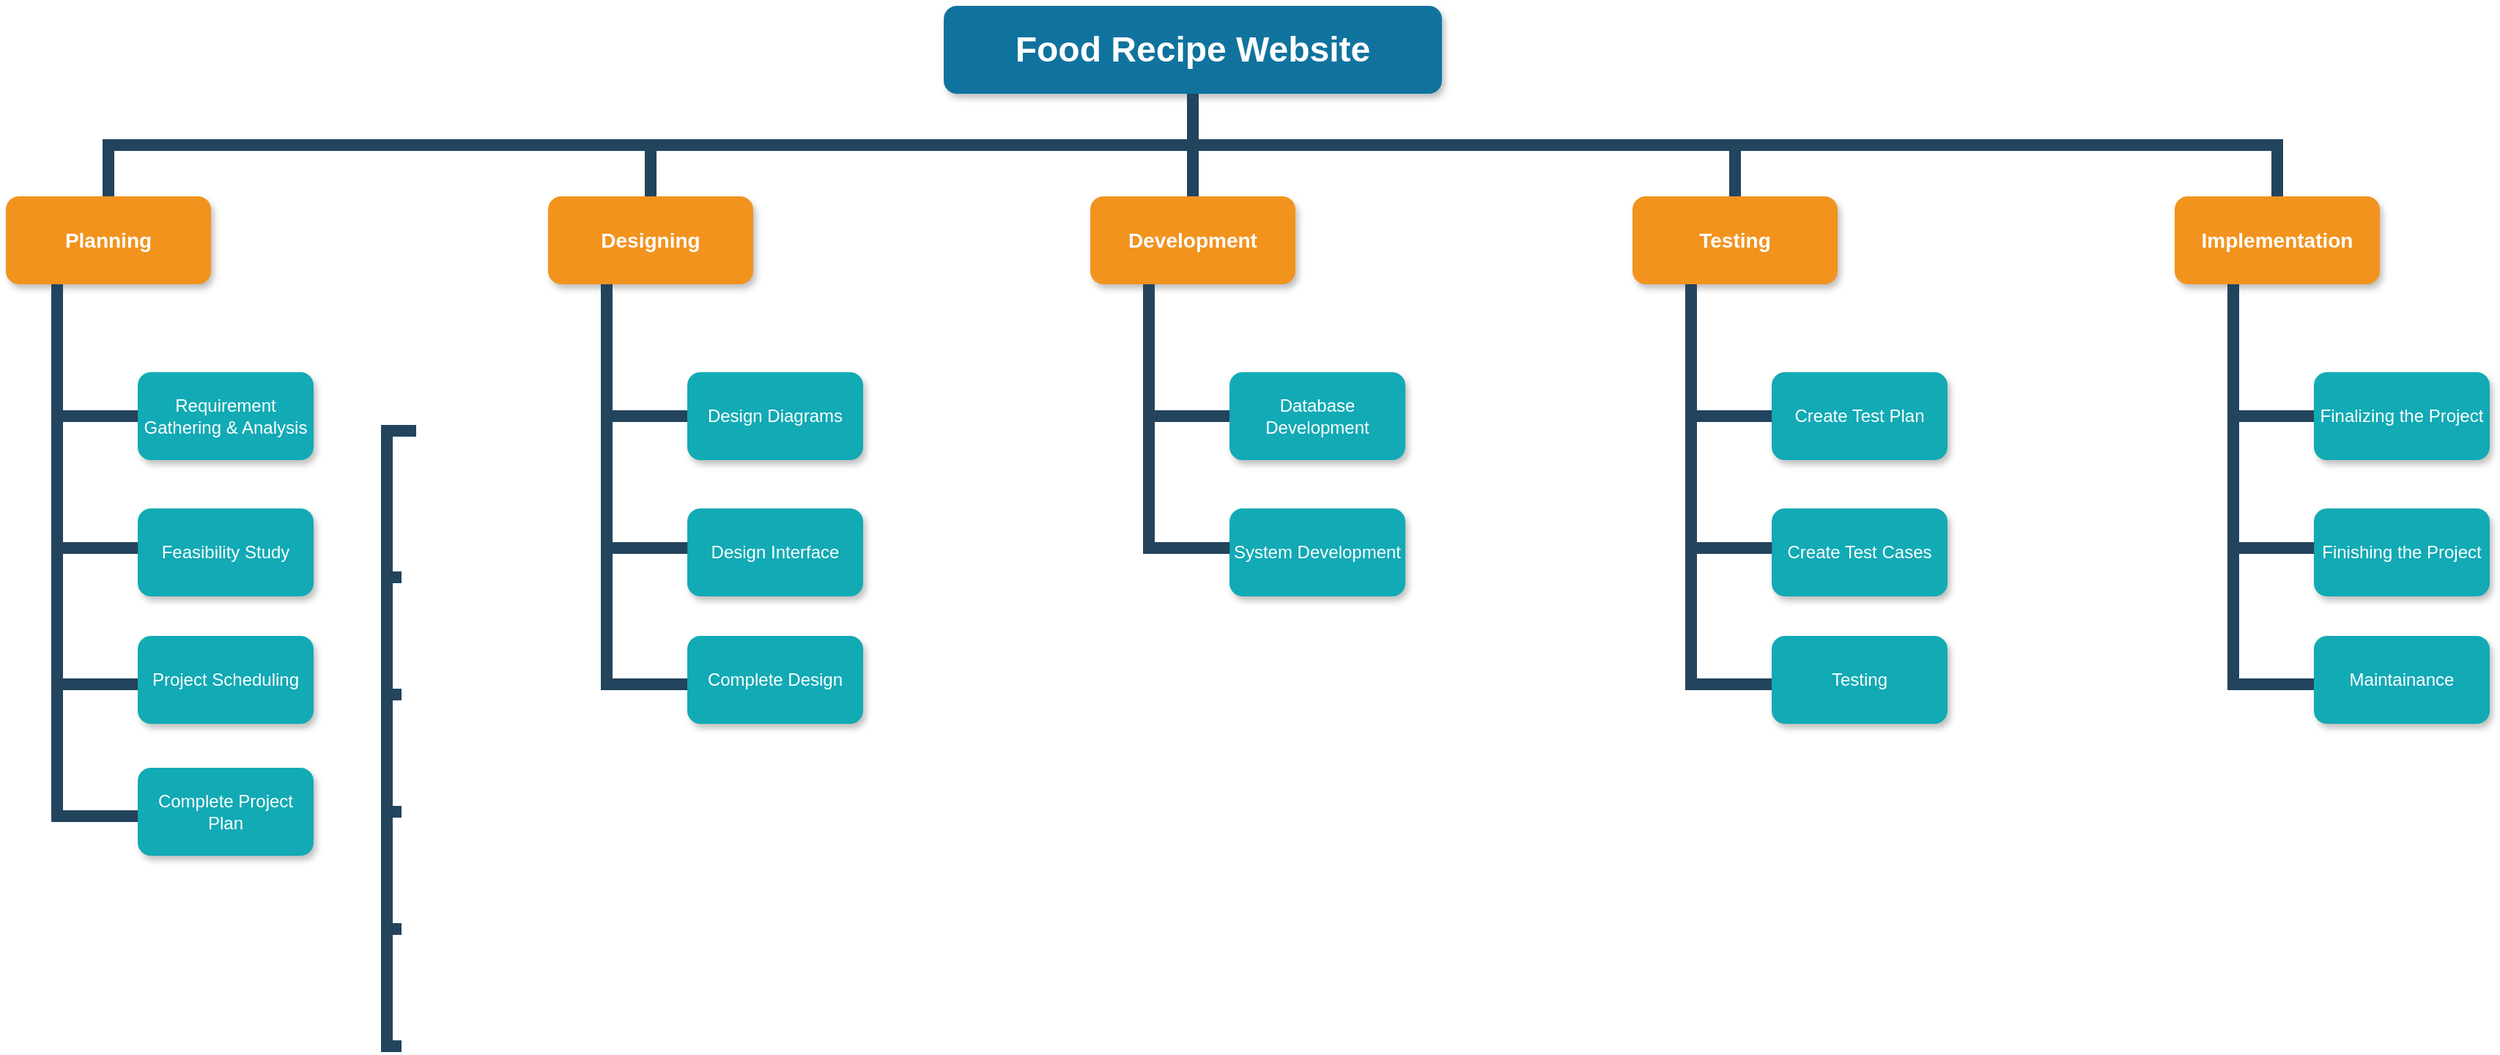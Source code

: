 <mxfile version="21.1.5" type="github">
  <diagram name="Page-1" id="64c3da0e-402f-94eb-ee01-a36477274f13">
    <mxGraphModel dx="2114" dy="1168" grid="1" gridSize="10" guides="1" tooltips="1" connect="1" arrows="1" fold="1" page="1" pageScale="1" pageWidth="1169" pageHeight="826" background="none" math="0" shadow="0">
      <root>
        <mxCell id="0" />
        <mxCell id="1" parent="0" />
        <mxCell id="2" value="Food Recipe Website" style="whiteSpace=wrap;rounded=1;shadow=1;fillColor=#10739E;strokeColor=none;fontColor=#FFFFFF;fontStyle=1;fontSize=24" parent="1" vertex="1">
          <mxGeometry x="800" y="40" width="340" height="60" as="geometry" />
        </mxCell>
        <mxCell id="3" value="Planning" style="whiteSpace=wrap;rounded=1;fillColor=#F2931E;strokeColor=none;shadow=1;fontColor=#FFFFFF;fontStyle=1;fontSize=14" parent="1" vertex="1">
          <mxGeometry x="160" y="170.0" width="140" height="60" as="geometry" />
        </mxCell>
        <mxCell id="4" value="Designing" style="whiteSpace=wrap;rounded=1;fillColor=#F2931E;strokeColor=none;shadow=1;fontColor=#FFFFFF;fontStyle=1;fontSize=14" parent="1" vertex="1">
          <mxGeometry x="530" y="170.0" width="140" height="60" as="geometry" />
        </mxCell>
        <mxCell id="6" value="Development" style="whiteSpace=wrap;rounded=1;fillColor=#F2931E;strokeColor=none;shadow=1;fontColor=#FFFFFF;fontStyle=1;fontSize=14" parent="1" vertex="1">
          <mxGeometry x="900" y="170.0" width="140" height="60" as="geometry" />
        </mxCell>
        <mxCell id="7" value="Testing" style="whiteSpace=wrap;rounded=1;fillColor=#F2931E;strokeColor=none;shadow=1;fontColor=#FFFFFF;fontStyle=1;fontSize=14" parent="1" vertex="1">
          <mxGeometry x="1270" y="170.0" width="140" height="60" as="geometry" />
        </mxCell>
        <mxCell id="8" value="Implementation" style="whiteSpace=wrap;rounded=1;fillColor=#F2931E;strokeColor=none;shadow=1;fontColor=#FFFFFF;fontStyle=1;fontSize=14" parent="1" vertex="1">
          <mxGeometry x="1640" y="170.0" width="140" height="60" as="geometry" />
        </mxCell>
        <mxCell id="12" value="Requirement Gathering &amp; Analysis" style="whiteSpace=wrap;rounded=1;fillColor=#12AAB5;strokeColor=none;shadow=1;fontColor=#FFFFFF;" parent="1" vertex="1">
          <mxGeometry x="250" y="290.0" width="120" height="60" as="geometry" />
        </mxCell>
        <mxCell id="104" value="" style="edgeStyle=elbowEdgeStyle;elbow=vertical;rounded=0;fontColor=#000000;endArrow=none;endFill=0;strokeWidth=8;strokeColor=#23445D;exitX=0.25;exitY=1;exitDx=0;exitDy=0;entryX=0;entryY=0.5;entryDx=0;entryDy=0;" parent="1" source="3" target="12" edge="1">
          <mxGeometry width="100" height="100" relative="1" as="geometry">
            <mxPoint x="360" y="290" as="sourcePoint" />
            <mxPoint x="220" y="760" as="targetPoint" />
            <Array as="points">
              <mxPoint x="220" y="320" />
            </Array>
          </mxGeometry>
        </mxCell>
        <mxCell id="118" value="" style="edgeStyle=elbowEdgeStyle;elbow=horizontal;rounded=0;fontColor=#000000;endArrow=none;endFill=0;strokeWidth=8;strokeColor=#23445D;" parent="1" target="45" edge="1">
          <mxGeometry width="100" height="100" relative="1" as="geometry">
            <mxPoint x="440" y="330" as="sourcePoint" />
            <mxPoint x="430.0" y="430" as="targetPoint" />
            <Array as="points">
              <mxPoint x="420" y="380" />
            </Array>
          </mxGeometry>
        </mxCell>
        <mxCell id="119" value="" style="edgeStyle=elbowEdgeStyle;elbow=horizontal;rounded=0;fontColor=#000000;endArrow=none;endFill=0;strokeWidth=8;strokeColor=#23445D;" parent="1" target="46" edge="1">
          <mxGeometry width="100" height="100" relative="1" as="geometry">
            <mxPoint x="440" y="330" as="sourcePoint" />
            <mxPoint x="430.0" y="510" as="targetPoint" />
            <Array as="points">
              <mxPoint x="420" y="420" />
            </Array>
          </mxGeometry>
        </mxCell>
        <mxCell id="120" value="" style="edgeStyle=elbowEdgeStyle;elbow=horizontal;rounded=0;fontColor=#000000;endArrow=none;endFill=0;strokeWidth=8;strokeColor=#23445D;" parent="1" target="49" edge="1">
          <mxGeometry width="100" height="100" relative="1" as="geometry">
            <mxPoint x="440" y="330" as="sourcePoint" />
            <mxPoint x="430" y="750" as="targetPoint" />
            <Array as="points">
              <mxPoint x="420" y="550" />
            </Array>
          </mxGeometry>
        </mxCell>
        <mxCell id="121" value="" style="edgeStyle=elbowEdgeStyle;elbow=horizontal;rounded=0;fontColor=#000000;endArrow=none;endFill=0;strokeWidth=8;strokeColor=#23445D;" parent="1" target="48" edge="1">
          <mxGeometry width="100" height="100" relative="1" as="geometry">
            <mxPoint x="440" y="330" as="sourcePoint" />
            <mxPoint x="430" y="670" as="targetPoint" />
            <Array as="points">
              <mxPoint x="420" y="500" />
            </Array>
          </mxGeometry>
        </mxCell>
        <mxCell id="122" value="" style="edgeStyle=elbowEdgeStyle;elbow=horizontal;rounded=0;fontColor=#000000;endArrow=none;endFill=0;strokeWidth=8;strokeColor=#23445D;" parent="1" target="47" edge="1">
          <mxGeometry width="100" height="100" relative="1" as="geometry">
            <mxPoint x="440" y="330" as="sourcePoint" />
            <mxPoint x="430.0" y="590" as="targetPoint" />
            <Array as="points">
              <mxPoint x="420" y="470" />
            </Array>
          </mxGeometry>
        </mxCell>
        <mxCell id="229" value="" style="edgeStyle=elbowEdgeStyle;elbow=vertical;rounded=0;fontColor=#000000;endArrow=none;endFill=0;strokeWidth=8;strokeColor=#23445D;" parent="1" source="2" target="3" edge="1">
          <mxGeometry width="100" height="100" relative="1" as="geometry">
            <mxPoint x="540" y="140" as="sourcePoint" />
            <mxPoint x="640" y="40" as="targetPoint" />
          </mxGeometry>
        </mxCell>
        <mxCell id="230" value="" style="edgeStyle=elbowEdgeStyle;elbow=vertical;rounded=0;fontColor=#000000;endArrow=none;endFill=0;strokeWidth=8;strokeColor=#23445D;" parent="1" source="2" target="4" edge="1">
          <mxGeometry width="100" height="100" relative="1" as="geometry">
            <mxPoint x="550" y="150" as="sourcePoint" />
            <mxPoint x="650" y="50" as="targetPoint" />
          </mxGeometry>
        </mxCell>
        <mxCell id="231" value="" style="edgeStyle=elbowEdgeStyle;elbow=vertical;rounded=0;fontColor=#000000;endArrow=none;endFill=0;strokeWidth=8;strokeColor=#23445D;" parent="1" source="2" target="6" edge="1">
          <mxGeometry width="100" height="100" relative="1" as="geometry">
            <mxPoint x="560" y="160" as="sourcePoint" />
            <mxPoint x="660" y="60" as="targetPoint" />
          </mxGeometry>
        </mxCell>
        <mxCell id="232" value="" style="edgeStyle=elbowEdgeStyle;elbow=vertical;rounded=0;fontColor=#000000;endArrow=none;endFill=0;strokeWidth=8;strokeColor=#23445D;" parent="1" source="2" target="7" edge="1">
          <mxGeometry width="100" height="100" relative="1" as="geometry">
            <mxPoint x="570" y="170" as="sourcePoint" />
            <mxPoint x="670" y="70" as="targetPoint" />
          </mxGeometry>
        </mxCell>
        <mxCell id="233" value="" style="edgeStyle=elbowEdgeStyle;elbow=vertical;rounded=0;fontColor=#000000;endArrow=none;endFill=0;strokeWidth=8;strokeColor=#23445D;" parent="1" source="2" target="8" edge="1">
          <mxGeometry width="100" height="100" relative="1" as="geometry">
            <mxPoint x="580" y="180" as="sourcePoint" />
            <mxPoint x="680" y="80" as="targetPoint" />
          </mxGeometry>
        </mxCell>
        <mxCell id="IL7OlBw9bh1s8cGTA9J9-234" value="Feasibility Study" style="whiteSpace=wrap;rounded=1;fillColor=#12AAB5;strokeColor=none;shadow=1;fontColor=#FFFFFF;" vertex="1" parent="1">
          <mxGeometry x="250" y="383.0" width="120" height="60" as="geometry" />
        </mxCell>
        <mxCell id="IL7OlBw9bh1s8cGTA9J9-235" value="Project Scheduling" style="whiteSpace=wrap;rounded=1;fillColor=#12AAB5;strokeColor=none;shadow=1;fontColor=#FFFFFF;" vertex="1" parent="1">
          <mxGeometry x="250" y="470.0" width="120" height="60" as="geometry" />
        </mxCell>
        <mxCell id="IL7OlBw9bh1s8cGTA9J9-236" value="Complete Project Plan" style="whiteSpace=wrap;rounded=1;fillColor=#12AAB5;strokeColor=none;shadow=1;fontColor=#FFFFFF;" vertex="1" parent="1">
          <mxGeometry x="250" y="560.0" width="120" height="60" as="geometry" />
        </mxCell>
        <mxCell id="IL7OlBw9bh1s8cGTA9J9-237" value="" style="edgeStyle=elbowEdgeStyle;elbow=vertical;rounded=0;fontColor=#000000;endArrow=none;endFill=0;strokeWidth=8;strokeColor=#23445D;exitX=0.25;exitY=1;exitDx=0;exitDy=0;entryX=0.001;entryY=0.451;entryDx=0;entryDy=0;entryPerimeter=0;" edge="1" parent="1" target="IL7OlBw9bh1s8cGTA9J9-234">
          <mxGeometry width="100" height="100" relative="1" as="geometry">
            <mxPoint x="195" y="230" as="sourcePoint" />
            <mxPoint x="240" y="410" as="targetPoint" />
            <Array as="points">
              <mxPoint x="220" y="410" />
            </Array>
          </mxGeometry>
        </mxCell>
        <mxCell id="IL7OlBw9bh1s8cGTA9J9-238" value="" style="edgeStyle=elbowEdgeStyle;elbow=vertical;rounded=0;fontColor=#000000;endArrow=none;endFill=0;strokeWidth=8;strokeColor=#23445D;entryX=0.001;entryY=0.451;entryDx=0;entryDy=0;entryPerimeter=0;exitX=0.25;exitY=1;exitDx=0;exitDy=0;" edge="1" parent="1" source="3">
          <mxGeometry width="100" height="100" relative="1" as="geometry">
            <mxPoint x="195" y="240" as="sourcePoint" />
            <mxPoint x="250" y="503" as="targetPoint" />
            <Array as="points">
              <mxPoint x="220" y="503" />
            </Array>
          </mxGeometry>
        </mxCell>
        <mxCell id="IL7OlBw9bh1s8cGTA9J9-239" value="" style="edgeStyle=elbowEdgeStyle;elbow=vertical;rounded=0;fontColor=#000000;endArrow=none;endFill=0;strokeWidth=8;strokeColor=#23445D;entryX=0.001;entryY=0.451;entryDx=0;entryDy=0;entryPerimeter=0;exitX=0.25;exitY=1;exitDx=0;exitDy=0;" edge="1" parent="1" source="3">
          <mxGeometry width="100" height="100" relative="1" as="geometry">
            <mxPoint x="195" y="320" as="sourcePoint" />
            <mxPoint x="250" y="593" as="targetPoint" />
            <Array as="points">
              <mxPoint x="220" y="593" />
            </Array>
          </mxGeometry>
        </mxCell>
        <mxCell id="IL7OlBw9bh1s8cGTA9J9-240" value="Design Diagrams" style="whiteSpace=wrap;rounded=1;fillColor=#12AAB5;strokeColor=none;shadow=1;fontColor=#FFFFFF;" vertex="1" parent="1">
          <mxGeometry x="625" y="290.0" width="120" height="60" as="geometry" />
        </mxCell>
        <mxCell id="IL7OlBw9bh1s8cGTA9J9-241" value="" style="edgeStyle=elbowEdgeStyle;elbow=vertical;rounded=0;fontColor=#000000;endArrow=none;endFill=0;strokeWidth=8;strokeColor=#23445D;exitX=0.25;exitY=1;exitDx=0;exitDy=0;entryX=0;entryY=0.5;entryDx=0;entryDy=0;" edge="1" parent="1" target="IL7OlBw9bh1s8cGTA9J9-240">
          <mxGeometry width="100" height="100" relative="1" as="geometry">
            <mxPoint x="570" y="230" as="sourcePoint" />
            <mxPoint x="595" y="760" as="targetPoint" />
            <Array as="points">
              <mxPoint x="595" y="320" />
            </Array>
          </mxGeometry>
        </mxCell>
        <mxCell id="IL7OlBw9bh1s8cGTA9J9-242" value="Design Interface" style="whiteSpace=wrap;rounded=1;fillColor=#12AAB5;strokeColor=none;shadow=1;fontColor=#FFFFFF;" vertex="1" parent="1">
          <mxGeometry x="625" y="383.0" width="120" height="60" as="geometry" />
        </mxCell>
        <mxCell id="IL7OlBw9bh1s8cGTA9J9-243" value="Complete Design" style="whiteSpace=wrap;rounded=1;fillColor=#12AAB5;strokeColor=none;shadow=1;fontColor=#FFFFFF;" vertex="1" parent="1">
          <mxGeometry x="625" y="470.0" width="120" height="60" as="geometry" />
        </mxCell>
        <mxCell id="IL7OlBw9bh1s8cGTA9J9-245" value="" style="edgeStyle=elbowEdgeStyle;elbow=vertical;rounded=0;fontColor=#000000;endArrow=none;endFill=0;strokeWidth=8;strokeColor=#23445D;exitX=0.25;exitY=1;exitDx=0;exitDy=0;entryX=0.001;entryY=0.451;entryDx=0;entryDy=0;entryPerimeter=0;" edge="1" parent="1" target="IL7OlBw9bh1s8cGTA9J9-242">
          <mxGeometry width="100" height="100" relative="1" as="geometry">
            <mxPoint x="570" y="230" as="sourcePoint" />
            <mxPoint x="615" y="410" as="targetPoint" />
            <Array as="points">
              <mxPoint x="595" y="410" />
            </Array>
          </mxGeometry>
        </mxCell>
        <mxCell id="IL7OlBw9bh1s8cGTA9J9-246" value="" style="edgeStyle=elbowEdgeStyle;elbow=vertical;rounded=0;fontColor=#000000;endArrow=none;endFill=0;strokeWidth=8;strokeColor=#23445D;entryX=0.001;entryY=0.451;entryDx=0;entryDy=0;entryPerimeter=0;exitX=0.25;exitY=1;exitDx=0;exitDy=0;" edge="1" parent="1">
          <mxGeometry width="100" height="100" relative="1" as="geometry">
            <mxPoint x="570" y="230" as="sourcePoint" />
            <mxPoint x="625" y="503" as="targetPoint" />
            <Array as="points">
              <mxPoint x="595" y="503" />
            </Array>
          </mxGeometry>
        </mxCell>
        <mxCell id="IL7OlBw9bh1s8cGTA9J9-248" value="Database Development" style="whiteSpace=wrap;rounded=1;fillColor=#12AAB5;strokeColor=none;shadow=1;fontColor=#FFFFFF;" vertex="1" parent="1">
          <mxGeometry x="995" y="290.0" width="120" height="60" as="geometry" />
        </mxCell>
        <mxCell id="IL7OlBw9bh1s8cGTA9J9-249" value="" style="edgeStyle=elbowEdgeStyle;elbow=vertical;rounded=0;fontColor=#000000;endArrow=none;endFill=0;strokeWidth=8;strokeColor=#23445D;exitX=0.25;exitY=1;exitDx=0;exitDy=0;entryX=0;entryY=0.5;entryDx=0;entryDy=0;" edge="1" parent="1" target="IL7OlBw9bh1s8cGTA9J9-248">
          <mxGeometry width="100" height="100" relative="1" as="geometry">
            <mxPoint x="940" y="230" as="sourcePoint" />
            <mxPoint x="965" y="760" as="targetPoint" />
            <Array as="points">
              <mxPoint x="965" y="320" />
            </Array>
          </mxGeometry>
        </mxCell>
        <mxCell id="IL7OlBw9bh1s8cGTA9J9-250" value="System Development" style="whiteSpace=wrap;rounded=1;fillColor=#12AAB5;strokeColor=none;shadow=1;fontColor=#FFFFFF;" vertex="1" parent="1">
          <mxGeometry x="995" y="383.0" width="120" height="60" as="geometry" />
        </mxCell>
        <mxCell id="IL7OlBw9bh1s8cGTA9J9-252" value="" style="edgeStyle=elbowEdgeStyle;elbow=vertical;rounded=0;fontColor=#000000;endArrow=none;endFill=0;strokeWidth=8;strokeColor=#23445D;exitX=0.25;exitY=1;exitDx=0;exitDy=0;entryX=0.001;entryY=0.451;entryDx=0;entryDy=0;entryPerimeter=0;" edge="1" parent="1" target="IL7OlBw9bh1s8cGTA9J9-250">
          <mxGeometry width="100" height="100" relative="1" as="geometry">
            <mxPoint x="940" y="230" as="sourcePoint" />
            <mxPoint x="985" y="410" as="targetPoint" />
            <Array as="points">
              <mxPoint x="965" y="410" />
            </Array>
          </mxGeometry>
        </mxCell>
        <mxCell id="IL7OlBw9bh1s8cGTA9J9-254" value="Create Test Plan" style="whiteSpace=wrap;rounded=1;fillColor=#12AAB5;strokeColor=none;shadow=1;fontColor=#FFFFFF;" vertex="1" parent="1">
          <mxGeometry x="1365" y="290.0" width="120" height="60" as="geometry" />
        </mxCell>
        <mxCell id="IL7OlBw9bh1s8cGTA9J9-255" value="" style="edgeStyle=elbowEdgeStyle;elbow=vertical;rounded=0;fontColor=#000000;endArrow=none;endFill=0;strokeWidth=8;strokeColor=#23445D;exitX=0.25;exitY=1;exitDx=0;exitDy=0;entryX=0;entryY=0.5;entryDx=0;entryDy=0;" edge="1" parent="1" target="IL7OlBw9bh1s8cGTA9J9-254">
          <mxGeometry width="100" height="100" relative="1" as="geometry">
            <mxPoint x="1310" y="230" as="sourcePoint" />
            <mxPoint x="1335" y="760" as="targetPoint" />
            <Array as="points">
              <mxPoint x="1335" y="320" />
            </Array>
          </mxGeometry>
        </mxCell>
        <mxCell id="IL7OlBw9bh1s8cGTA9J9-256" value="Create Test Cases" style="whiteSpace=wrap;rounded=1;fillColor=#12AAB5;strokeColor=none;shadow=1;fontColor=#FFFFFF;" vertex="1" parent="1">
          <mxGeometry x="1365" y="383.0" width="120" height="60" as="geometry" />
        </mxCell>
        <mxCell id="IL7OlBw9bh1s8cGTA9J9-257" value="Testing" style="whiteSpace=wrap;rounded=1;fillColor=#12AAB5;strokeColor=none;shadow=1;fontColor=#FFFFFF;" vertex="1" parent="1">
          <mxGeometry x="1365" y="470.0" width="120" height="60" as="geometry" />
        </mxCell>
        <mxCell id="IL7OlBw9bh1s8cGTA9J9-258" value="" style="edgeStyle=elbowEdgeStyle;elbow=vertical;rounded=0;fontColor=#000000;endArrow=none;endFill=0;strokeWidth=8;strokeColor=#23445D;exitX=0.25;exitY=1;exitDx=0;exitDy=0;entryX=0.001;entryY=0.451;entryDx=0;entryDy=0;entryPerimeter=0;" edge="1" parent="1" target="IL7OlBw9bh1s8cGTA9J9-256">
          <mxGeometry width="100" height="100" relative="1" as="geometry">
            <mxPoint x="1310" y="230" as="sourcePoint" />
            <mxPoint x="1355" y="410" as="targetPoint" />
            <Array as="points">
              <mxPoint x="1335" y="410" />
            </Array>
          </mxGeometry>
        </mxCell>
        <mxCell id="IL7OlBw9bh1s8cGTA9J9-259" value="" style="edgeStyle=elbowEdgeStyle;elbow=vertical;rounded=0;fontColor=#000000;endArrow=none;endFill=0;strokeWidth=8;strokeColor=#23445D;entryX=0.001;entryY=0.451;entryDx=0;entryDy=0;entryPerimeter=0;exitX=0.25;exitY=1;exitDx=0;exitDy=0;" edge="1" parent="1">
          <mxGeometry width="100" height="100" relative="1" as="geometry">
            <mxPoint x="1310" y="230" as="sourcePoint" />
            <mxPoint x="1365" y="503" as="targetPoint" />
            <Array as="points">
              <mxPoint x="1335" y="503" />
            </Array>
          </mxGeometry>
        </mxCell>
        <mxCell id="IL7OlBw9bh1s8cGTA9J9-260" value="Finalizing the Project" style="whiteSpace=wrap;rounded=1;fillColor=#12AAB5;strokeColor=none;shadow=1;fontColor=#FFFFFF;" vertex="1" parent="1">
          <mxGeometry x="1735" y="290.0" width="120" height="60" as="geometry" />
        </mxCell>
        <mxCell id="IL7OlBw9bh1s8cGTA9J9-261" value="" style="edgeStyle=elbowEdgeStyle;elbow=vertical;rounded=0;fontColor=#000000;endArrow=none;endFill=0;strokeWidth=8;strokeColor=#23445D;exitX=0.25;exitY=1;exitDx=0;exitDy=0;entryX=0;entryY=0.5;entryDx=0;entryDy=0;" edge="1" parent="1" target="IL7OlBw9bh1s8cGTA9J9-260">
          <mxGeometry width="100" height="100" relative="1" as="geometry">
            <mxPoint x="1680" y="230" as="sourcePoint" />
            <mxPoint x="1705" y="760" as="targetPoint" />
            <Array as="points">
              <mxPoint x="1705" y="320" />
            </Array>
          </mxGeometry>
        </mxCell>
        <mxCell id="IL7OlBw9bh1s8cGTA9J9-262" value="Finishing the Project" style="whiteSpace=wrap;rounded=1;fillColor=#12AAB5;strokeColor=none;shadow=1;fontColor=#FFFFFF;" vertex="1" parent="1">
          <mxGeometry x="1735" y="383.0" width="120" height="60" as="geometry" />
        </mxCell>
        <mxCell id="IL7OlBw9bh1s8cGTA9J9-263" value="Maintainance" style="whiteSpace=wrap;rounded=1;fillColor=#12AAB5;strokeColor=none;shadow=1;fontColor=#FFFFFF;" vertex="1" parent="1">
          <mxGeometry x="1735" y="470.0" width="120" height="60" as="geometry" />
        </mxCell>
        <mxCell id="IL7OlBw9bh1s8cGTA9J9-264" value="" style="edgeStyle=elbowEdgeStyle;elbow=vertical;rounded=0;fontColor=#000000;endArrow=none;endFill=0;strokeWidth=8;strokeColor=#23445D;exitX=0.25;exitY=1;exitDx=0;exitDy=0;entryX=0.001;entryY=0.451;entryDx=0;entryDy=0;entryPerimeter=0;" edge="1" parent="1" target="IL7OlBw9bh1s8cGTA9J9-262">
          <mxGeometry width="100" height="100" relative="1" as="geometry">
            <mxPoint x="1680" y="230" as="sourcePoint" />
            <mxPoint x="1725" y="410" as="targetPoint" />
            <Array as="points">
              <mxPoint x="1705" y="410" />
            </Array>
          </mxGeometry>
        </mxCell>
        <mxCell id="IL7OlBw9bh1s8cGTA9J9-265" value="" style="edgeStyle=elbowEdgeStyle;elbow=vertical;rounded=0;fontColor=#000000;endArrow=none;endFill=0;strokeWidth=8;strokeColor=#23445D;entryX=0.001;entryY=0.451;entryDx=0;entryDy=0;entryPerimeter=0;exitX=0.25;exitY=1;exitDx=0;exitDy=0;" edge="1" parent="1">
          <mxGeometry width="100" height="100" relative="1" as="geometry">
            <mxPoint x="1680" y="230" as="sourcePoint" />
            <mxPoint x="1735" y="503" as="targetPoint" />
            <Array as="points">
              <mxPoint x="1705" y="503" />
            </Array>
          </mxGeometry>
        </mxCell>
      </root>
    </mxGraphModel>
  </diagram>
</mxfile>

